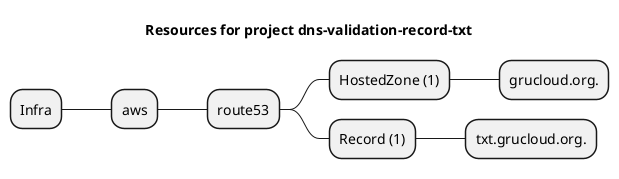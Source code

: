 @startmindmap
title Resources for project dns-validation-record-txt
skinparam monochrome true
+ Infra
++ aws
+++ route53
++++ HostedZone (1)
+++++ grucloud.org.
++++ Record (1)
+++++ txt.grucloud.org.
@endmindmap